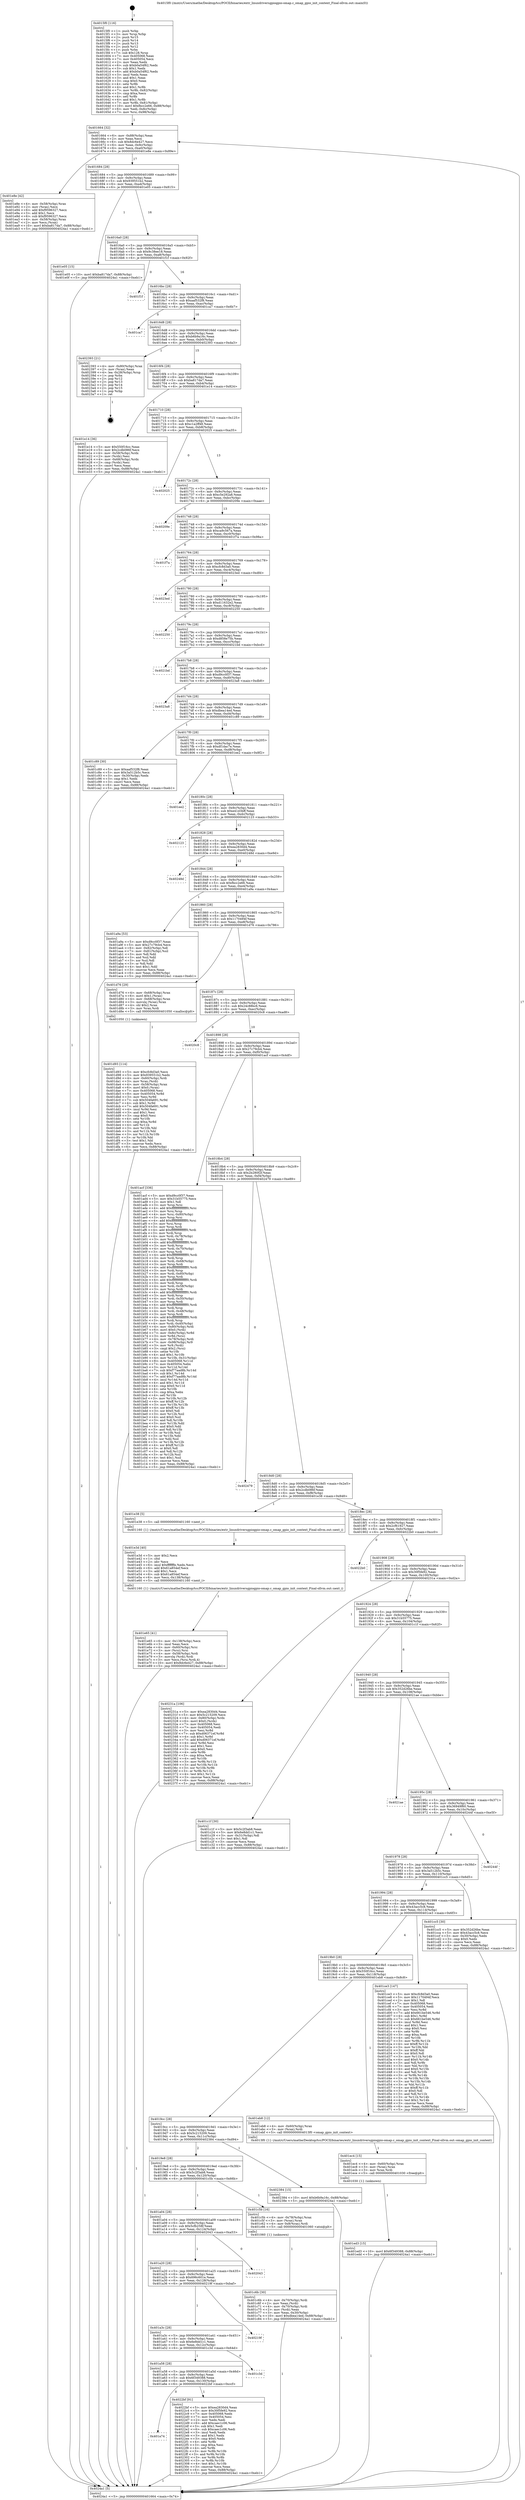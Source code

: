 digraph "0x4015f0" {
  label = "0x4015f0 (/mnt/c/Users/mathe/Desktop/tcc/POCII/binaries/extr_linuxdriversgpiogpio-omap.c_omap_gpio_init_context_Final-ollvm.out::main(0))"
  labelloc = "t"
  node[shape=record]

  Entry [label="",width=0.3,height=0.3,shape=circle,fillcolor=black,style=filled]
  "0x401664" [label="{
     0x401664 [32]\l
     | [instrs]\l
     &nbsp;&nbsp;0x401664 \<+6\>: mov -0x88(%rbp),%eax\l
     &nbsp;&nbsp;0x40166a \<+2\>: mov %eax,%ecx\l
     &nbsp;&nbsp;0x40166c \<+6\>: sub $0x8dc6e427,%ecx\l
     &nbsp;&nbsp;0x401672 \<+6\>: mov %eax,-0x9c(%rbp)\l
     &nbsp;&nbsp;0x401678 \<+6\>: mov %ecx,-0xa0(%rbp)\l
     &nbsp;&nbsp;0x40167e \<+6\>: je 0000000000401e8e \<main+0x89e\>\l
  }"]
  "0x401e8e" [label="{
     0x401e8e [42]\l
     | [instrs]\l
     &nbsp;&nbsp;0x401e8e \<+4\>: mov -0x58(%rbp),%rax\l
     &nbsp;&nbsp;0x401e92 \<+2\>: mov (%rax),%ecx\l
     &nbsp;&nbsp;0x401e94 \<+6\>: add $0xf9596327,%ecx\l
     &nbsp;&nbsp;0x401e9a \<+3\>: add $0x1,%ecx\l
     &nbsp;&nbsp;0x401e9d \<+6\>: sub $0xf9596327,%ecx\l
     &nbsp;&nbsp;0x401ea3 \<+4\>: mov -0x58(%rbp),%rax\l
     &nbsp;&nbsp;0x401ea7 \<+2\>: mov %ecx,(%rax)\l
     &nbsp;&nbsp;0x401ea9 \<+10\>: movl $0xba817da7,-0x88(%rbp)\l
     &nbsp;&nbsp;0x401eb3 \<+5\>: jmp 00000000004024a1 \<main+0xeb1\>\l
  }"]
  "0x401684" [label="{
     0x401684 [28]\l
     | [instrs]\l
     &nbsp;&nbsp;0x401684 \<+5\>: jmp 0000000000401689 \<main+0x99\>\l
     &nbsp;&nbsp;0x401689 \<+6\>: mov -0x9c(%rbp),%eax\l
     &nbsp;&nbsp;0x40168f \<+5\>: sub $0x939551b2,%eax\l
     &nbsp;&nbsp;0x401694 \<+6\>: mov %eax,-0xa4(%rbp)\l
     &nbsp;&nbsp;0x40169a \<+6\>: je 0000000000401e05 \<main+0x815\>\l
  }"]
  Exit [label="",width=0.3,height=0.3,shape=circle,fillcolor=black,style=filled,peripheries=2]
  "0x401e05" [label="{
     0x401e05 [15]\l
     | [instrs]\l
     &nbsp;&nbsp;0x401e05 \<+10\>: movl $0xba817da7,-0x88(%rbp)\l
     &nbsp;&nbsp;0x401e0f \<+5\>: jmp 00000000004024a1 \<main+0xeb1\>\l
  }"]
  "0x4016a0" [label="{
     0x4016a0 [28]\l
     | [instrs]\l
     &nbsp;&nbsp;0x4016a0 \<+5\>: jmp 00000000004016a5 \<main+0xb5\>\l
     &nbsp;&nbsp;0x4016a5 \<+6\>: mov -0x9c(%rbp),%eax\l
     &nbsp;&nbsp;0x4016ab \<+5\>: sub $0x9c38ee18,%eax\l
     &nbsp;&nbsp;0x4016b0 \<+6\>: mov %eax,-0xa8(%rbp)\l
     &nbsp;&nbsp;0x4016b6 \<+6\>: je 0000000000401f1f \<main+0x92f\>\l
  }"]
  "0x401a74" [label="{
     0x401a74\l
  }", style=dashed]
  "0x401f1f" [label="{
     0x401f1f\l
  }", style=dashed]
  "0x4016bc" [label="{
     0x4016bc [28]\l
     | [instrs]\l
     &nbsp;&nbsp;0x4016bc \<+5\>: jmp 00000000004016c1 \<main+0xd1\>\l
     &nbsp;&nbsp;0x4016c1 \<+6\>: mov -0x9c(%rbp),%eax\l
     &nbsp;&nbsp;0x4016c7 \<+5\>: sub $0xaaf532f8,%eax\l
     &nbsp;&nbsp;0x4016cc \<+6\>: mov %eax,-0xac(%rbp)\l
     &nbsp;&nbsp;0x4016d2 \<+6\>: je 0000000000401ca7 \<main+0x6b7\>\l
  }"]
  "0x4022bf" [label="{
     0x4022bf [91]\l
     | [instrs]\l
     &nbsp;&nbsp;0x4022bf \<+5\>: mov $0xea2830d4,%eax\l
     &nbsp;&nbsp;0x4022c4 \<+5\>: mov $0x30f5fe92,%ecx\l
     &nbsp;&nbsp;0x4022c9 \<+7\>: mov 0x405068,%edx\l
     &nbsp;&nbsp;0x4022d0 \<+7\>: mov 0x405054,%esi\l
     &nbsp;&nbsp;0x4022d7 \<+2\>: mov %edx,%edi\l
     &nbsp;&nbsp;0x4022d9 \<+6\>: add $0xcaec1c06,%edi\l
     &nbsp;&nbsp;0x4022df \<+3\>: sub $0x1,%edi\l
     &nbsp;&nbsp;0x4022e2 \<+6\>: sub $0xcaec1c06,%edi\l
     &nbsp;&nbsp;0x4022e8 \<+3\>: imul %edi,%edx\l
     &nbsp;&nbsp;0x4022eb \<+3\>: and $0x1,%edx\l
     &nbsp;&nbsp;0x4022ee \<+3\>: cmp $0x0,%edx\l
     &nbsp;&nbsp;0x4022f1 \<+4\>: sete %r8b\l
     &nbsp;&nbsp;0x4022f5 \<+3\>: cmp $0xa,%esi\l
     &nbsp;&nbsp;0x4022f8 \<+4\>: setl %r9b\l
     &nbsp;&nbsp;0x4022fc \<+3\>: mov %r8b,%r10b\l
     &nbsp;&nbsp;0x4022ff \<+3\>: and %r9b,%r10b\l
     &nbsp;&nbsp;0x402302 \<+3\>: xor %r9b,%r8b\l
     &nbsp;&nbsp;0x402305 \<+3\>: or %r8b,%r10b\l
     &nbsp;&nbsp;0x402308 \<+4\>: test $0x1,%r10b\l
     &nbsp;&nbsp;0x40230c \<+3\>: cmovne %ecx,%eax\l
     &nbsp;&nbsp;0x40230f \<+6\>: mov %eax,-0x88(%rbp)\l
     &nbsp;&nbsp;0x402315 \<+5\>: jmp 00000000004024a1 \<main+0xeb1\>\l
  }"]
  "0x401ca7" [label="{
     0x401ca7\l
  }", style=dashed]
  "0x4016d8" [label="{
     0x4016d8 [28]\l
     | [instrs]\l
     &nbsp;&nbsp;0x4016d8 \<+5\>: jmp 00000000004016dd \<main+0xed\>\l
     &nbsp;&nbsp;0x4016dd \<+6\>: mov -0x9c(%rbp),%eax\l
     &nbsp;&nbsp;0x4016e3 \<+5\>: sub $0xb6b9a16c,%eax\l
     &nbsp;&nbsp;0x4016e8 \<+6\>: mov %eax,-0xb0(%rbp)\l
     &nbsp;&nbsp;0x4016ee \<+6\>: je 0000000000402393 \<main+0xda3\>\l
  }"]
  "0x401a58" [label="{
     0x401a58 [28]\l
     | [instrs]\l
     &nbsp;&nbsp;0x401a58 \<+5\>: jmp 0000000000401a5d \<main+0x46d\>\l
     &nbsp;&nbsp;0x401a5d \<+6\>: mov -0x9c(%rbp),%eax\l
     &nbsp;&nbsp;0x401a63 \<+5\>: sub $0x6f349388,%eax\l
     &nbsp;&nbsp;0x401a68 \<+6\>: mov %eax,-0x130(%rbp)\l
     &nbsp;&nbsp;0x401a6e \<+6\>: je 00000000004022bf \<main+0xccf\>\l
  }"]
  "0x402393" [label="{
     0x402393 [21]\l
     | [instrs]\l
     &nbsp;&nbsp;0x402393 \<+4\>: mov -0x80(%rbp),%rax\l
     &nbsp;&nbsp;0x402397 \<+2\>: mov (%rax),%eax\l
     &nbsp;&nbsp;0x402399 \<+4\>: lea -0x28(%rbp),%rsp\l
     &nbsp;&nbsp;0x40239d \<+1\>: pop %rbx\l
     &nbsp;&nbsp;0x40239e \<+2\>: pop %r12\l
     &nbsp;&nbsp;0x4023a0 \<+2\>: pop %r13\l
     &nbsp;&nbsp;0x4023a2 \<+2\>: pop %r14\l
     &nbsp;&nbsp;0x4023a4 \<+2\>: pop %r15\l
     &nbsp;&nbsp;0x4023a6 \<+1\>: pop %rbp\l
     &nbsp;&nbsp;0x4023a7 \<+1\>: ret\l
  }"]
  "0x4016f4" [label="{
     0x4016f4 [28]\l
     | [instrs]\l
     &nbsp;&nbsp;0x4016f4 \<+5\>: jmp 00000000004016f9 \<main+0x109\>\l
     &nbsp;&nbsp;0x4016f9 \<+6\>: mov -0x9c(%rbp),%eax\l
     &nbsp;&nbsp;0x4016ff \<+5\>: sub $0xba817da7,%eax\l
     &nbsp;&nbsp;0x401704 \<+6\>: mov %eax,-0xb4(%rbp)\l
     &nbsp;&nbsp;0x40170a \<+6\>: je 0000000000401e14 \<main+0x824\>\l
  }"]
  "0x401c3d" [label="{
     0x401c3d\l
  }", style=dashed]
  "0x401e14" [label="{
     0x401e14 [36]\l
     | [instrs]\l
     &nbsp;&nbsp;0x401e14 \<+5\>: mov $0x550f16cc,%eax\l
     &nbsp;&nbsp;0x401e19 \<+5\>: mov $0x2cdb086f,%ecx\l
     &nbsp;&nbsp;0x401e1e \<+4\>: mov -0x58(%rbp),%rdx\l
     &nbsp;&nbsp;0x401e22 \<+2\>: mov (%rdx),%esi\l
     &nbsp;&nbsp;0x401e24 \<+4\>: mov -0x68(%rbp),%rdx\l
     &nbsp;&nbsp;0x401e28 \<+2\>: cmp (%rdx),%esi\l
     &nbsp;&nbsp;0x401e2a \<+3\>: cmovl %ecx,%eax\l
     &nbsp;&nbsp;0x401e2d \<+6\>: mov %eax,-0x88(%rbp)\l
     &nbsp;&nbsp;0x401e33 \<+5\>: jmp 00000000004024a1 \<main+0xeb1\>\l
  }"]
  "0x401710" [label="{
     0x401710 [28]\l
     | [instrs]\l
     &nbsp;&nbsp;0x401710 \<+5\>: jmp 0000000000401715 \<main+0x125\>\l
     &nbsp;&nbsp;0x401715 \<+6\>: mov -0x9c(%rbp),%eax\l
     &nbsp;&nbsp;0x40171b \<+5\>: sub $0xc1a2ff48,%eax\l
     &nbsp;&nbsp;0x401720 \<+6\>: mov %eax,-0xb8(%rbp)\l
     &nbsp;&nbsp;0x401726 \<+6\>: je 0000000000402025 \<main+0xa35\>\l
  }"]
  "0x401a3c" [label="{
     0x401a3c [28]\l
     | [instrs]\l
     &nbsp;&nbsp;0x401a3c \<+5\>: jmp 0000000000401a41 \<main+0x451\>\l
     &nbsp;&nbsp;0x401a41 \<+6\>: mov -0x9c(%rbp),%eax\l
     &nbsp;&nbsp;0x401a47 \<+5\>: sub $0x6e8dd1c1,%eax\l
     &nbsp;&nbsp;0x401a4c \<+6\>: mov %eax,-0x12c(%rbp)\l
     &nbsp;&nbsp;0x401a52 \<+6\>: je 0000000000401c3d \<main+0x64d\>\l
  }"]
  "0x402025" [label="{
     0x402025\l
  }", style=dashed]
  "0x40172c" [label="{
     0x40172c [28]\l
     | [instrs]\l
     &nbsp;&nbsp;0x40172c \<+5\>: jmp 0000000000401731 \<main+0x141\>\l
     &nbsp;&nbsp;0x401731 \<+6\>: mov -0x9c(%rbp),%eax\l
     &nbsp;&nbsp;0x401737 \<+5\>: sub $0xc5e292a8,%eax\l
     &nbsp;&nbsp;0x40173c \<+6\>: mov %eax,-0xbc(%rbp)\l
     &nbsp;&nbsp;0x401742 \<+6\>: je 000000000040209e \<main+0xaae\>\l
  }"]
  "0x40219f" [label="{
     0x40219f\l
  }", style=dashed]
  "0x40209e" [label="{
     0x40209e\l
  }", style=dashed]
  "0x401748" [label="{
     0x401748 [28]\l
     | [instrs]\l
     &nbsp;&nbsp;0x401748 \<+5\>: jmp 000000000040174d \<main+0x15d\>\l
     &nbsp;&nbsp;0x40174d \<+6\>: mov -0x9c(%rbp),%eax\l
     &nbsp;&nbsp;0x401753 \<+5\>: sub $0xca9c567a,%eax\l
     &nbsp;&nbsp;0x401758 \<+6\>: mov %eax,-0xc0(%rbp)\l
     &nbsp;&nbsp;0x40175e \<+6\>: je 0000000000401f7a \<main+0x98a\>\l
  }"]
  "0x401a20" [label="{
     0x401a20 [28]\l
     | [instrs]\l
     &nbsp;&nbsp;0x401a20 \<+5\>: jmp 0000000000401a25 \<main+0x435\>\l
     &nbsp;&nbsp;0x401a25 \<+6\>: mov -0x9c(%rbp),%eax\l
     &nbsp;&nbsp;0x401a2b \<+5\>: sub $0x696c601e,%eax\l
     &nbsp;&nbsp;0x401a30 \<+6\>: mov %eax,-0x128(%rbp)\l
     &nbsp;&nbsp;0x401a36 \<+6\>: je 000000000040219f \<main+0xbaf\>\l
  }"]
  "0x401f7a" [label="{
     0x401f7a\l
  }", style=dashed]
  "0x401764" [label="{
     0x401764 [28]\l
     | [instrs]\l
     &nbsp;&nbsp;0x401764 \<+5\>: jmp 0000000000401769 \<main+0x179\>\l
     &nbsp;&nbsp;0x401769 \<+6\>: mov -0x9c(%rbp),%eax\l
     &nbsp;&nbsp;0x40176f \<+5\>: sub $0xcfc8d3a0,%eax\l
     &nbsp;&nbsp;0x401774 \<+6\>: mov %eax,-0xc4(%rbp)\l
     &nbsp;&nbsp;0x40177a \<+6\>: je 00000000004023ed \<main+0xdfd\>\l
  }"]
  "0x402043" [label="{
     0x402043\l
  }", style=dashed]
  "0x4023ed" [label="{
     0x4023ed\l
  }", style=dashed]
  "0x401780" [label="{
     0x401780 [28]\l
     | [instrs]\l
     &nbsp;&nbsp;0x401780 \<+5\>: jmp 0000000000401785 \<main+0x195\>\l
     &nbsp;&nbsp;0x401785 \<+6\>: mov -0x9c(%rbp),%eax\l
     &nbsp;&nbsp;0x40178b \<+5\>: sub $0xd11632e2,%eax\l
     &nbsp;&nbsp;0x401790 \<+6\>: mov %eax,-0xc8(%rbp)\l
     &nbsp;&nbsp;0x401796 \<+6\>: je 0000000000402250 \<main+0xc60\>\l
  }"]
  "0x401ed3" [label="{
     0x401ed3 [15]\l
     | [instrs]\l
     &nbsp;&nbsp;0x401ed3 \<+10\>: movl $0x6f349388,-0x88(%rbp)\l
     &nbsp;&nbsp;0x401edd \<+5\>: jmp 00000000004024a1 \<main+0xeb1\>\l
  }"]
  "0x402250" [label="{
     0x402250\l
  }", style=dashed]
  "0x40179c" [label="{
     0x40179c [28]\l
     | [instrs]\l
     &nbsp;&nbsp;0x40179c \<+5\>: jmp 00000000004017a1 \<main+0x1b1\>\l
     &nbsp;&nbsp;0x4017a1 \<+6\>: mov -0x9c(%rbp),%eax\l
     &nbsp;&nbsp;0x4017a7 \<+5\>: sub $0xd858e75b,%eax\l
     &nbsp;&nbsp;0x4017ac \<+6\>: mov %eax,-0xcc(%rbp)\l
     &nbsp;&nbsp;0x4017b2 \<+6\>: je 00000000004021bd \<main+0xbcd\>\l
  }"]
  "0x401ec4" [label="{
     0x401ec4 [15]\l
     | [instrs]\l
     &nbsp;&nbsp;0x401ec4 \<+4\>: mov -0x60(%rbp),%rax\l
     &nbsp;&nbsp;0x401ec8 \<+3\>: mov (%rax),%rax\l
     &nbsp;&nbsp;0x401ecb \<+3\>: mov %rax,%rdi\l
     &nbsp;&nbsp;0x401ece \<+5\>: call 0000000000401030 \<free@plt\>\l
     | [calls]\l
     &nbsp;&nbsp;0x401030 \{1\} (unknown)\l
  }"]
  "0x4021bd" [label="{
     0x4021bd\l
  }", style=dashed]
  "0x4017b8" [label="{
     0x4017b8 [28]\l
     | [instrs]\l
     &nbsp;&nbsp;0x4017b8 \<+5\>: jmp 00000000004017bd \<main+0x1cd\>\l
     &nbsp;&nbsp;0x4017bd \<+6\>: mov -0x9c(%rbp),%eax\l
     &nbsp;&nbsp;0x4017c3 \<+5\>: sub $0xd9cc0f37,%eax\l
     &nbsp;&nbsp;0x4017c8 \<+6\>: mov %eax,-0xd0(%rbp)\l
     &nbsp;&nbsp;0x4017ce \<+6\>: je 00000000004023a8 \<main+0xdb8\>\l
  }"]
  "0x401e65" [label="{
     0x401e65 [41]\l
     | [instrs]\l
     &nbsp;&nbsp;0x401e65 \<+6\>: mov -0x138(%rbp),%ecx\l
     &nbsp;&nbsp;0x401e6b \<+3\>: imul %eax,%ecx\l
     &nbsp;&nbsp;0x401e6e \<+4\>: mov -0x60(%rbp),%rsi\l
     &nbsp;&nbsp;0x401e72 \<+3\>: mov (%rsi),%rsi\l
     &nbsp;&nbsp;0x401e75 \<+4\>: mov -0x58(%rbp),%rdi\l
     &nbsp;&nbsp;0x401e79 \<+3\>: movslq (%rdi),%rdi\l
     &nbsp;&nbsp;0x401e7c \<+3\>: mov %ecx,(%rsi,%rdi,4)\l
     &nbsp;&nbsp;0x401e7f \<+10\>: movl $0x8dc6e427,-0x88(%rbp)\l
     &nbsp;&nbsp;0x401e89 \<+5\>: jmp 00000000004024a1 \<main+0xeb1\>\l
  }"]
  "0x4023a8" [label="{
     0x4023a8\l
  }", style=dashed]
  "0x4017d4" [label="{
     0x4017d4 [28]\l
     | [instrs]\l
     &nbsp;&nbsp;0x4017d4 \<+5\>: jmp 00000000004017d9 \<main+0x1e9\>\l
     &nbsp;&nbsp;0x4017d9 \<+6\>: mov -0x9c(%rbp),%eax\l
     &nbsp;&nbsp;0x4017df \<+5\>: sub $0xdbea14ed,%eax\l
     &nbsp;&nbsp;0x4017e4 \<+6\>: mov %eax,-0xd4(%rbp)\l
     &nbsp;&nbsp;0x4017ea \<+6\>: je 0000000000401c89 \<main+0x699\>\l
  }"]
  "0x401e3d" [label="{
     0x401e3d [40]\l
     | [instrs]\l
     &nbsp;&nbsp;0x401e3d \<+5\>: mov $0x2,%ecx\l
     &nbsp;&nbsp;0x401e42 \<+1\>: cltd\l
     &nbsp;&nbsp;0x401e43 \<+2\>: idiv %ecx\l
     &nbsp;&nbsp;0x401e45 \<+6\>: imul $0xfffffffe,%edx,%ecx\l
     &nbsp;&nbsp;0x401e4b \<+6\>: add $0x61a854ef,%ecx\l
     &nbsp;&nbsp;0x401e51 \<+3\>: add $0x1,%ecx\l
     &nbsp;&nbsp;0x401e54 \<+6\>: sub $0x61a854ef,%ecx\l
     &nbsp;&nbsp;0x401e5a \<+6\>: mov %ecx,-0x138(%rbp)\l
     &nbsp;&nbsp;0x401e60 \<+5\>: call 0000000000401160 \<next_i\>\l
     | [calls]\l
     &nbsp;&nbsp;0x401160 \{1\} (/mnt/c/Users/mathe/Desktop/tcc/POCII/binaries/extr_linuxdriversgpiogpio-omap.c_omap_gpio_init_context_Final-ollvm.out::next_i)\l
  }"]
  "0x401c89" [label="{
     0x401c89 [30]\l
     | [instrs]\l
     &nbsp;&nbsp;0x401c89 \<+5\>: mov $0xaaf532f8,%eax\l
     &nbsp;&nbsp;0x401c8e \<+5\>: mov $0x3a512b5c,%ecx\l
     &nbsp;&nbsp;0x401c93 \<+3\>: mov -0x30(%rbp),%edx\l
     &nbsp;&nbsp;0x401c96 \<+3\>: cmp $0x1,%edx\l
     &nbsp;&nbsp;0x401c99 \<+3\>: cmovl %ecx,%eax\l
     &nbsp;&nbsp;0x401c9c \<+6\>: mov %eax,-0x88(%rbp)\l
     &nbsp;&nbsp;0x401ca2 \<+5\>: jmp 00000000004024a1 \<main+0xeb1\>\l
  }"]
  "0x4017f0" [label="{
     0x4017f0 [28]\l
     | [instrs]\l
     &nbsp;&nbsp;0x4017f0 \<+5\>: jmp 00000000004017f5 \<main+0x205\>\l
     &nbsp;&nbsp;0x4017f5 \<+6\>: mov -0x9c(%rbp),%eax\l
     &nbsp;&nbsp;0x4017fb \<+5\>: sub $0xdf1dac7e,%eax\l
     &nbsp;&nbsp;0x401800 \<+6\>: mov %eax,-0xd8(%rbp)\l
     &nbsp;&nbsp;0x401806 \<+6\>: je 0000000000401ee2 \<main+0x8f2\>\l
  }"]
  "0x401d93" [label="{
     0x401d93 [114]\l
     | [instrs]\l
     &nbsp;&nbsp;0x401d93 \<+5\>: mov $0xcfc8d3a0,%ecx\l
     &nbsp;&nbsp;0x401d98 \<+5\>: mov $0x939551b2,%edx\l
     &nbsp;&nbsp;0x401d9d \<+4\>: mov -0x60(%rbp),%rdi\l
     &nbsp;&nbsp;0x401da1 \<+3\>: mov %rax,(%rdi)\l
     &nbsp;&nbsp;0x401da4 \<+4\>: mov -0x58(%rbp),%rax\l
     &nbsp;&nbsp;0x401da8 \<+6\>: movl $0x0,(%rax)\l
     &nbsp;&nbsp;0x401dae \<+7\>: mov 0x405068,%esi\l
     &nbsp;&nbsp;0x401db5 \<+8\>: mov 0x405054,%r8d\l
     &nbsp;&nbsp;0x401dbd \<+3\>: mov %esi,%r9d\l
     &nbsp;&nbsp;0x401dc0 \<+7\>: sub $0x504fa691,%r9d\l
     &nbsp;&nbsp;0x401dc7 \<+4\>: sub $0x1,%r9d\l
     &nbsp;&nbsp;0x401dcb \<+7\>: add $0x504fa691,%r9d\l
     &nbsp;&nbsp;0x401dd2 \<+4\>: imul %r9d,%esi\l
     &nbsp;&nbsp;0x401dd6 \<+3\>: and $0x1,%esi\l
     &nbsp;&nbsp;0x401dd9 \<+3\>: cmp $0x0,%esi\l
     &nbsp;&nbsp;0x401ddc \<+4\>: sete %r10b\l
     &nbsp;&nbsp;0x401de0 \<+4\>: cmp $0xa,%r8d\l
     &nbsp;&nbsp;0x401de4 \<+4\>: setl %r11b\l
     &nbsp;&nbsp;0x401de8 \<+3\>: mov %r10b,%bl\l
     &nbsp;&nbsp;0x401deb \<+3\>: and %r11b,%bl\l
     &nbsp;&nbsp;0x401dee \<+3\>: xor %r11b,%r10b\l
     &nbsp;&nbsp;0x401df1 \<+3\>: or %r10b,%bl\l
     &nbsp;&nbsp;0x401df4 \<+3\>: test $0x1,%bl\l
     &nbsp;&nbsp;0x401df7 \<+3\>: cmovne %edx,%ecx\l
     &nbsp;&nbsp;0x401dfa \<+6\>: mov %ecx,-0x88(%rbp)\l
     &nbsp;&nbsp;0x401e00 \<+5\>: jmp 00000000004024a1 \<main+0xeb1\>\l
  }"]
  "0x401ee2" [label="{
     0x401ee2\l
  }", style=dashed]
  "0x40180c" [label="{
     0x40180c [28]\l
     | [instrs]\l
     &nbsp;&nbsp;0x40180c \<+5\>: jmp 0000000000401811 \<main+0x221\>\l
     &nbsp;&nbsp;0x401811 \<+6\>: mov -0x9c(%rbp),%eax\l
     &nbsp;&nbsp;0x401817 \<+5\>: sub $0xe41d3bff,%eax\l
     &nbsp;&nbsp;0x40181c \<+6\>: mov %eax,-0xdc(%rbp)\l
     &nbsp;&nbsp;0x401822 \<+6\>: je 0000000000402123 \<main+0xb33\>\l
  }"]
  "0x401c6b" [label="{
     0x401c6b [30]\l
     | [instrs]\l
     &nbsp;&nbsp;0x401c6b \<+4\>: mov -0x70(%rbp),%rdi\l
     &nbsp;&nbsp;0x401c6f \<+2\>: mov %eax,(%rdi)\l
     &nbsp;&nbsp;0x401c71 \<+4\>: mov -0x70(%rbp),%rdi\l
     &nbsp;&nbsp;0x401c75 \<+2\>: mov (%rdi),%eax\l
     &nbsp;&nbsp;0x401c77 \<+3\>: mov %eax,-0x30(%rbp)\l
     &nbsp;&nbsp;0x401c7a \<+10\>: movl $0xdbea14ed,-0x88(%rbp)\l
     &nbsp;&nbsp;0x401c84 \<+5\>: jmp 00000000004024a1 \<main+0xeb1\>\l
  }"]
  "0x402123" [label="{
     0x402123\l
  }", style=dashed]
  "0x401828" [label="{
     0x401828 [28]\l
     | [instrs]\l
     &nbsp;&nbsp;0x401828 \<+5\>: jmp 000000000040182d \<main+0x23d\>\l
     &nbsp;&nbsp;0x40182d \<+6\>: mov -0x9c(%rbp),%eax\l
     &nbsp;&nbsp;0x401833 \<+5\>: sub $0xea2830d4,%eax\l
     &nbsp;&nbsp;0x401838 \<+6\>: mov %eax,-0xe0(%rbp)\l
     &nbsp;&nbsp;0x40183e \<+6\>: je 000000000040248d \<main+0xe9d\>\l
  }"]
  "0x401a04" [label="{
     0x401a04 [28]\l
     | [instrs]\l
     &nbsp;&nbsp;0x401a04 \<+5\>: jmp 0000000000401a09 \<main+0x419\>\l
     &nbsp;&nbsp;0x401a09 \<+6\>: mov -0x9c(%rbp),%eax\l
     &nbsp;&nbsp;0x401a0f \<+5\>: sub $0x5cfb258f,%eax\l
     &nbsp;&nbsp;0x401a14 \<+6\>: mov %eax,-0x124(%rbp)\l
     &nbsp;&nbsp;0x401a1a \<+6\>: je 0000000000402043 \<main+0xa53\>\l
  }"]
  "0x40248d" [label="{
     0x40248d\l
  }", style=dashed]
  "0x401844" [label="{
     0x401844 [28]\l
     | [instrs]\l
     &nbsp;&nbsp;0x401844 \<+5\>: jmp 0000000000401849 \<main+0x259\>\l
     &nbsp;&nbsp;0x401849 \<+6\>: mov -0x9c(%rbp),%eax\l
     &nbsp;&nbsp;0x40184f \<+5\>: sub $0xfbcc2e66,%eax\l
     &nbsp;&nbsp;0x401854 \<+6\>: mov %eax,-0xe4(%rbp)\l
     &nbsp;&nbsp;0x40185a \<+6\>: je 0000000000401a9a \<main+0x4aa\>\l
  }"]
  "0x401c5b" [label="{
     0x401c5b [16]\l
     | [instrs]\l
     &nbsp;&nbsp;0x401c5b \<+4\>: mov -0x78(%rbp),%rax\l
     &nbsp;&nbsp;0x401c5f \<+3\>: mov (%rax),%rax\l
     &nbsp;&nbsp;0x401c62 \<+4\>: mov 0x8(%rax),%rdi\l
     &nbsp;&nbsp;0x401c66 \<+5\>: call 0000000000401060 \<atoi@plt\>\l
     | [calls]\l
     &nbsp;&nbsp;0x401060 \{1\} (unknown)\l
  }"]
  "0x401a9a" [label="{
     0x401a9a [53]\l
     | [instrs]\l
     &nbsp;&nbsp;0x401a9a \<+5\>: mov $0xd9cc0f37,%eax\l
     &nbsp;&nbsp;0x401a9f \<+5\>: mov $0x27c79cb4,%ecx\l
     &nbsp;&nbsp;0x401aa4 \<+6\>: mov -0x82(%rbp),%dl\l
     &nbsp;&nbsp;0x401aaa \<+7\>: mov -0x81(%rbp),%sil\l
     &nbsp;&nbsp;0x401ab1 \<+3\>: mov %dl,%dil\l
     &nbsp;&nbsp;0x401ab4 \<+3\>: and %sil,%dil\l
     &nbsp;&nbsp;0x401ab7 \<+3\>: xor %sil,%dl\l
     &nbsp;&nbsp;0x401aba \<+3\>: or %dl,%dil\l
     &nbsp;&nbsp;0x401abd \<+4\>: test $0x1,%dil\l
     &nbsp;&nbsp;0x401ac1 \<+3\>: cmovne %ecx,%eax\l
     &nbsp;&nbsp;0x401ac4 \<+6\>: mov %eax,-0x88(%rbp)\l
     &nbsp;&nbsp;0x401aca \<+5\>: jmp 00000000004024a1 \<main+0xeb1\>\l
  }"]
  "0x401860" [label="{
     0x401860 [28]\l
     | [instrs]\l
     &nbsp;&nbsp;0x401860 \<+5\>: jmp 0000000000401865 \<main+0x275\>\l
     &nbsp;&nbsp;0x401865 \<+6\>: mov -0x9c(%rbp),%eax\l
     &nbsp;&nbsp;0x40186b \<+5\>: sub $0x1170494f,%eax\l
     &nbsp;&nbsp;0x401870 \<+6\>: mov %eax,-0xe8(%rbp)\l
     &nbsp;&nbsp;0x401876 \<+6\>: je 0000000000401d76 \<main+0x786\>\l
  }"]
  "0x4024a1" [label="{
     0x4024a1 [5]\l
     | [instrs]\l
     &nbsp;&nbsp;0x4024a1 \<+5\>: jmp 0000000000401664 \<main+0x74\>\l
  }"]
  "0x4015f0" [label="{
     0x4015f0 [116]\l
     | [instrs]\l
     &nbsp;&nbsp;0x4015f0 \<+1\>: push %rbp\l
     &nbsp;&nbsp;0x4015f1 \<+3\>: mov %rsp,%rbp\l
     &nbsp;&nbsp;0x4015f4 \<+2\>: push %r15\l
     &nbsp;&nbsp;0x4015f6 \<+2\>: push %r14\l
     &nbsp;&nbsp;0x4015f8 \<+2\>: push %r13\l
     &nbsp;&nbsp;0x4015fa \<+2\>: push %r12\l
     &nbsp;&nbsp;0x4015fc \<+1\>: push %rbx\l
     &nbsp;&nbsp;0x4015fd \<+7\>: sub $0x128,%rsp\l
     &nbsp;&nbsp;0x401604 \<+7\>: mov 0x405068,%eax\l
     &nbsp;&nbsp;0x40160b \<+7\>: mov 0x405054,%ecx\l
     &nbsp;&nbsp;0x401612 \<+2\>: mov %eax,%edx\l
     &nbsp;&nbsp;0x401614 \<+6\>: sub $0xb0a54f62,%edx\l
     &nbsp;&nbsp;0x40161a \<+3\>: sub $0x1,%edx\l
     &nbsp;&nbsp;0x40161d \<+6\>: add $0xb0a54f62,%edx\l
     &nbsp;&nbsp;0x401623 \<+3\>: imul %edx,%eax\l
     &nbsp;&nbsp;0x401626 \<+3\>: and $0x1,%eax\l
     &nbsp;&nbsp;0x401629 \<+3\>: cmp $0x0,%eax\l
     &nbsp;&nbsp;0x40162c \<+4\>: sete %r8b\l
     &nbsp;&nbsp;0x401630 \<+4\>: and $0x1,%r8b\l
     &nbsp;&nbsp;0x401634 \<+7\>: mov %r8b,-0x82(%rbp)\l
     &nbsp;&nbsp;0x40163b \<+3\>: cmp $0xa,%ecx\l
     &nbsp;&nbsp;0x40163e \<+4\>: setl %r8b\l
     &nbsp;&nbsp;0x401642 \<+4\>: and $0x1,%r8b\l
     &nbsp;&nbsp;0x401646 \<+7\>: mov %r8b,-0x81(%rbp)\l
     &nbsp;&nbsp;0x40164d \<+10\>: movl $0xfbcc2e66,-0x88(%rbp)\l
     &nbsp;&nbsp;0x401657 \<+6\>: mov %edi,-0x8c(%rbp)\l
     &nbsp;&nbsp;0x40165d \<+7\>: mov %rsi,-0x98(%rbp)\l
  }"]
  "0x4019e8" [label="{
     0x4019e8 [28]\l
     | [instrs]\l
     &nbsp;&nbsp;0x4019e8 \<+5\>: jmp 00000000004019ed \<main+0x3fd\>\l
     &nbsp;&nbsp;0x4019ed \<+6\>: mov -0x9c(%rbp),%eax\l
     &nbsp;&nbsp;0x4019f3 \<+5\>: sub $0x5c2f3ab8,%eax\l
     &nbsp;&nbsp;0x4019f8 \<+6\>: mov %eax,-0x120(%rbp)\l
     &nbsp;&nbsp;0x4019fe \<+6\>: je 0000000000401c5b \<main+0x66b\>\l
  }"]
  "0x401d76" [label="{
     0x401d76 [29]\l
     | [instrs]\l
     &nbsp;&nbsp;0x401d76 \<+4\>: mov -0x68(%rbp),%rax\l
     &nbsp;&nbsp;0x401d7a \<+6\>: movl $0x1,(%rax)\l
     &nbsp;&nbsp;0x401d80 \<+4\>: mov -0x68(%rbp),%rax\l
     &nbsp;&nbsp;0x401d84 \<+3\>: movslq (%rax),%rax\l
     &nbsp;&nbsp;0x401d87 \<+4\>: shl $0x2,%rax\l
     &nbsp;&nbsp;0x401d8b \<+3\>: mov %rax,%rdi\l
     &nbsp;&nbsp;0x401d8e \<+5\>: call 0000000000401050 \<malloc@plt\>\l
     | [calls]\l
     &nbsp;&nbsp;0x401050 \{1\} (unknown)\l
  }"]
  "0x40187c" [label="{
     0x40187c [28]\l
     | [instrs]\l
     &nbsp;&nbsp;0x40187c \<+5\>: jmp 0000000000401881 \<main+0x291\>\l
     &nbsp;&nbsp;0x401881 \<+6\>: mov -0x9c(%rbp),%eax\l
     &nbsp;&nbsp;0x401887 \<+5\>: sub $0x24c88bc6,%eax\l
     &nbsp;&nbsp;0x40188c \<+6\>: mov %eax,-0xec(%rbp)\l
     &nbsp;&nbsp;0x401892 \<+6\>: je 00000000004020c8 \<main+0xad8\>\l
  }"]
  "0x402384" [label="{
     0x402384 [15]\l
     | [instrs]\l
     &nbsp;&nbsp;0x402384 \<+10\>: movl $0xb6b9a16c,-0x88(%rbp)\l
     &nbsp;&nbsp;0x40238e \<+5\>: jmp 00000000004024a1 \<main+0xeb1\>\l
  }"]
  "0x4020c8" [label="{
     0x4020c8\l
  }", style=dashed]
  "0x401898" [label="{
     0x401898 [28]\l
     | [instrs]\l
     &nbsp;&nbsp;0x401898 \<+5\>: jmp 000000000040189d \<main+0x2ad\>\l
     &nbsp;&nbsp;0x40189d \<+6\>: mov -0x9c(%rbp),%eax\l
     &nbsp;&nbsp;0x4018a3 \<+5\>: sub $0x27c79cb4,%eax\l
     &nbsp;&nbsp;0x4018a8 \<+6\>: mov %eax,-0xf0(%rbp)\l
     &nbsp;&nbsp;0x4018ae \<+6\>: je 0000000000401acf \<main+0x4df\>\l
  }"]
  "0x4019cc" [label="{
     0x4019cc [28]\l
     | [instrs]\l
     &nbsp;&nbsp;0x4019cc \<+5\>: jmp 00000000004019d1 \<main+0x3e1\>\l
     &nbsp;&nbsp;0x4019d1 \<+6\>: mov -0x9c(%rbp),%eax\l
     &nbsp;&nbsp;0x4019d7 \<+5\>: sub $0x5c215209,%eax\l
     &nbsp;&nbsp;0x4019dc \<+6\>: mov %eax,-0x11c(%rbp)\l
     &nbsp;&nbsp;0x4019e2 \<+6\>: je 0000000000402384 \<main+0xd94\>\l
  }"]
  "0x401acf" [label="{
     0x401acf [336]\l
     | [instrs]\l
     &nbsp;&nbsp;0x401acf \<+5\>: mov $0xd9cc0f37,%eax\l
     &nbsp;&nbsp;0x401ad4 \<+5\>: mov $0x31b55775,%ecx\l
     &nbsp;&nbsp;0x401ad9 \<+2\>: mov $0x1,%dl\l
     &nbsp;&nbsp;0x401adb \<+3\>: mov %rsp,%rsi\l
     &nbsp;&nbsp;0x401ade \<+4\>: add $0xfffffffffffffff0,%rsi\l
     &nbsp;&nbsp;0x401ae2 \<+3\>: mov %rsi,%rsp\l
     &nbsp;&nbsp;0x401ae5 \<+4\>: mov %rsi,-0x80(%rbp)\l
     &nbsp;&nbsp;0x401ae9 \<+3\>: mov %rsp,%rsi\l
     &nbsp;&nbsp;0x401aec \<+4\>: add $0xfffffffffffffff0,%rsi\l
     &nbsp;&nbsp;0x401af0 \<+3\>: mov %rsi,%rsp\l
     &nbsp;&nbsp;0x401af3 \<+3\>: mov %rsp,%rdi\l
     &nbsp;&nbsp;0x401af6 \<+4\>: add $0xfffffffffffffff0,%rdi\l
     &nbsp;&nbsp;0x401afa \<+3\>: mov %rdi,%rsp\l
     &nbsp;&nbsp;0x401afd \<+4\>: mov %rdi,-0x78(%rbp)\l
     &nbsp;&nbsp;0x401b01 \<+3\>: mov %rsp,%rdi\l
     &nbsp;&nbsp;0x401b04 \<+4\>: add $0xfffffffffffffff0,%rdi\l
     &nbsp;&nbsp;0x401b08 \<+3\>: mov %rdi,%rsp\l
     &nbsp;&nbsp;0x401b0b \<+4\>: mov %rdi,-0x70(%rbp)\l
     &nbsp;&nbsp;0x401b0f \<+3\>: mov %rsp,%rdi\l
     &nbsp;&nbsp;0x401b12 \<+4\>: add $0xfffffffffffffff0,%rdi\l
     &nbsp;&nbsp;0x401b16 \<+3\>: mov %rdi,%rsp\l
     &nbsp;&nbsp;0x401b19 \<+4\>: mov %rdi,-0x68(%rbp)\l
     &nbsp;&nbsp;0x401b1d \<+3\>: mov %rsp,%rdi\l
     &nbsp;&nbsp;0x401b20 \<+4\>: add $0xfffffffffffffff0,%rdi\l
     &nbsp;&nbsp;0x401b24 \<+3\>: mov %rdi,%rsp\l
     &nbsp;&nbsp;0x401b27 \<+4\>: mov %rdi,-0x60(%rbp)\l
     &nbsp;&nbsp;0x401b2b \<+3\>: mov %rsp,%rdi\l
     &nbsp;&nbsp;0x401b2e \<+4\>: add $0xfffffffffffffff0,%rdi\l
     &nbsp;&nbsp;0x401b32 \<+3\>: mov %rdi,%rsp\l
     &nbsp;&nbsp;0x401b35 \<+4\>: mov %rdi,-0x58(%rbp)\l
     &nbsp;&nbsp;0x401b39 \<+3\>: mov %rsp,%rdi\l
     &nbsp;&nbsp;0x401b3c \<+4\>: add $0xfffffffffffffff0,%rdi\l
     &nbsp;&nbsp;0x401b40 \<+3\>: mov %rdi,%rsp\l
     &nbsp;&nbsp;0x401b43 \<+4\>: mov %rdi,-0x50(%rbp)\l
     &nbsp;&nbsp;0x401b47 \<+3\>: mov %rsp,%rdi\l
     &nbsp;&nbsp;0x401b4a \<+4\>: add $0xfffffffffffffff0,%rdi\l
     &nbsp;&nbsp;0x401b4e \<+3\>: mov %rdi,%rsp\l
     &nbsp;&nbsp;0x401b51 \<+4\>: mov %rdi,-0x48(%rbp)\l
     &nbsp;&nbsp;0x401b55 \<+3\>: mov %rsp,%rdi\l
     &nbsp;&nbsp;0x401b58 \<+4\>: add $0xfffffffffffffff0,%rdi\l
     &nbsp;&nbsp;0x401b5c \<+3\>: mov %rdi,%rsp\l
     &nbsp;&nbsp;0x401b5f \<+4\>: mov %rdi,-0x40(%rbp)\l
     &nbsp;&nbsp;0x401b63 \<+4\>: mov -0x80(%rbp),%rdi\l
     &nbsp;&nbsp;0x401b67 \<+6\>: movl $0x0,(%rdi)\l
     &nbsp;&nbsp;0x401b6d \<+7\>: mov -0x8c(%rbp),%r8d\l
     &nbsp;&nbsp;0x401b74 \<+3\>: mov %r8d,(%rsi)\l
     &nbsp;&nbsp;0x401b77 \<+4\>: mov -0x78(%rbp),%rdi\l
     &nbsp;&nbsp;0x401b7b \<+7\>: mov -0x98(%rbp),%r9\l
     &nbsp;&nbsp;0x401b82 \<+3\>: mov %r9,(%rdi)\l
     &nbsp;&nbsp;0x401b85 \<+3\>: cmpl $0x2,(%rsi)\l
     &nbsp;&nbsp;0x401b88 \<+4\>: setne %r10b\l
     &nbsp;&nbsp;0x401b8c \<+4\>: and $0x1,%r10b\l
     &nbsp;&nbsp;0x401b90 \<+4\>: mov %r10b,-0x31(%rbp)\l
     &nbsp;&nbsp;0x401b94 \<+8\>: mov 0x405068,%r11d\l
     &nbsp;&nbsp;0x401b9c \<+7\>: mov 0x405054,%ebx\l
     &nbsp;&nbsp;0x401ba3 \<+3\>: mov %r11d,%r14d\l
     &nbsp;&nbsp;0x401ba6 \<+7\>: sub $0xf77aad8b,%r14d\l
     &nbsp;&nbsp;0x401bad \<+4\>: sub $0x1,%r14d\l
     &nbsp;&nbsp;0x401bb1 \<+7\>: add $0xf77aad8b,%r14d\l
     &nbsp;&nbsp;0x401bb8 \<+4\>: imul %r14d,%r11d\l
     &nbsp;&nbsp;0x401bbc \<+4\>: and $0x1,%r11d\l
     &nbsp;&nbsp;0x401bc0 \<+4\>: cmp $0x0,%r11d\l
     &nbsp;&nbsp;0x401bc4 \<+4\>: sete %r10b\l
     &nbsp;&nbsp;0x401bc8 \<+3\>: cmp $0xa,%ebx\l
     &nbsp;&nbsp;0x401bcb \<+4\>: setl %r15b\l
     &nbsp;&nbsp;0x401bcf \<+3\>: mov %r10b,%r12b\l
     &nbsp;&nbsp;0x401bd2 \<+4\>: xor $0xff,%r12b\l
     &nbsp;&nbsp;0x401bd6 \<+3\>: mov %r15b,%r13b\l
     &nbsp;&nbsp;0x401bd9 \<+4\>: xor $0xff,%r13b\l
     &nbsp;&nbsp;0x401bdd \<+3\>: xor $0x0,%dl\l
     &nbsp;&nbsp;0x401be0 \<+3\>: mov %r12b,%sil\l
     &nbsp;&nbsp;0x401be3 \<+4\>: and $0x0,%sil\l
     &nbsp;&nbsp;0x401be7 \<+3\>: and %dl,%r10b\l
     &nbsp;&nbsp;0x401bea \<+3\>: mov %r13b,%dil\l
     &nbsp;&nbsp;0x401bed \<+4\>: and $0x0,%dil\l
     &nbsp;&nbsp;0x401bf1 \<+3\>: and %dl,%r15b\l
     &nbsp;&nbsp;0x401bf4 \<+3\>: or %r10b,%sil\l
     &nbsp;&nbsp;0x401bf7 \<+3\>: or %r15b,%dil\l
     &nbsp;&nbsp;0x401bfa \<+3\>: xor %dil,%sil\l
     &nbsp;&nbsp;0x401bfd \<+3\>: or %r13b,%r12b\l
     &nbsp;&nbsp;0x401c00 \<+4\>: xor $0xff,%r12b\l
     &nbsp;&nbsp;0x401c04 \<+3\>: or $0x0,%dl\l
     &nbsp;&nbsp;0x401c07 \<+3\>: and %dl,%r12b\l
     &nbsp;&nbsp;0x401c0a \<+3\>: or %r12b,%sil\l
     &nbsp;&nbsp;0x401c0d \<+4\>: test $0x1,%sil\l
     &nbsp;&nbsp;0x401c11 \<+3\>: cmovne %ecx,%eax\l
     &nbsp;&nbsp;0x401c14 \<+6\>: mov %eax,-0x88(%rbp)\l
     &nbsp;&nbsp;0x401c1a \<+5\>: jmp 00000000004024a1 \<main+0xeb1\>\l
  }"]
  "0x4018b4" [label="{
     0x4018b4 [28]\l
     | [instrs]\l
     &nbsp;&nbsp;0x4018b4 \<+5\>: jmp 00000000004018b9 \<main+0x2c9\>\l
     &nbsp;&nbsp;0x4018b9 \<+6\>: mov -0x9c(%rbp),%eax\l
     &nbsp;&nbsp;0x4018bf \<+5\>: sub $0x2b280f2f,%eax\l
     &nbsp;&nbsp;0x4018c4 \<+6\>: mov %eax,-0xf4(%rbp)\l
     &nbsp;&nbsp;0x4018ca \<+6\>: je 0000000000402479 \<main+0xe89\>\l
  }"]
  "0x401eb8" [label="{
     0x401eb8 [12]\l
     | [instrs]\l
     &nbsp;&nbsp;0x401eb8 \<+4\>: mov -0x60(%rbp),%rax\l
     &nbsp;&nbsp;0x401ebc \<+3\>: mov (%rax),%rdi\l
     &nbsp;&nbsp;0x401ebf \<+5\>: call 00000000004013f0 \<omap_gpio_init_context\>\l
     | [calls]\l
     &nbsp;&nbsp;0x4013f0 \{1\} (/mnt/c/Users/mathe/Desktop/tcc/POCII/binaries/extr_linuxdriversgpiogpio-omap.c_omap_gpio_init_context_Final-ollvm.out::omap_gpio_init_context)\l
  }"]
  "0x4019b0" [label="{
     0x4019b0 [28]\l
     | [instrs]\l
     &nbsp;&nbsp;0x4019b0 \<+5\>: jmp 00000000004019b5 \<main+0x3c5\>\l
     &nbsp;&nbsp;0x4019b5 \<+6\>: mov -0x9c(%rbp),%eax\l
     &nbsp;&nbsp;0x4019bb \<+5\>: sub $0x550f16cc,%eax\l
     &nbsp;&nbsp;0x4019c0 \<+6\>: mov %eax,-0x118(%rbp)\l
     &nbsp;&nbsp;0x4019c6 \<+6\>: je 0000000000401eb8 \<main+0x8c8\>\l
  }"]
  "0x402479" [label="{
     0x402479\l
  }", style=dashed]
  "0x4018d0" [label="{
     0x4018d0 [28]\l
     | [instrs]\l
     &nbsp;&nbsp;0x4018d0 \<+5\>: jmp 00000000004018d5 \<main+0x2e5\>\l
     &nbsp;&nbsp;0x4018d5 \<+6\>: mov -0x9c(%rbp),%eax\l
     &nbsp;&nbsp;0x4018db \<+5\>: sub $0x2cdb086f,%eax\l
     &nbsp;&nbsp;0x4018e0 \<+6\>: mov %eax,-0xf8(%rbp)\l
     &nbsp;&nbsp;0x4018e6 \<+6\>: je 0000000000401e38 \<main+0x848\>\l
  }"]
  "0x401ce3" [label="{
     0x401ce3 [147]\l
     | [instrs]\l
     &nbsp;&nbsp;0x401ce3 \<+5\>: mov $0xcfc8d3a0,%eax\l
     &nbsp;&nbsp;0x401ce8 \<+5\>: mov $0x1170494f,%ecx\l
     &nbsp;&nbsp;0x401ced \<+2\>: mov $0x1,%dl\l
     &nbsp;&nbsp;0x401cef \<+7\>: mov 0x405068,%esi\l
     &nbsp;&nbsp;0x401cf6 \<+7\>: mov 0x405054,%edi\l
     &nbsp;&nbsp;0x401cfd \<+3\>: mov %esi,%r8d\l
     &nbsp;&nbsp;0x401d00 \<+7\>: add $0x661be546,%r8d\l
     &nbsp;&nbsp;0x401d07 \<+4\>: sub $0x1,%r8d\l
     &nbsp;&nbsp;0x401d0b \<+7\>: sub $0x661be546,%r8d\l
     &nbsp;&nbsp;0x401d12 \<+4\>: imul %r8d,%esi\l
     &nbsp;&nbsp;0x401d16 \<+3\>: and $0x1,%esi\l
     &nbsp;&nbsp;0x401d19 \<+3\>: cmp $0x0,%esi\l
     &nbsp;&nbsp;0x401d1c \<+4\>: sete %r9b\l
     &nbsp;&nbsp;0x401d20 \<+3\>: cmp $0xa,%edi\l
     &nbsp;&nbsp;0x401d23 \<+4\>: setl %r10b\l
     &nbsp;&nbsp;0x401d27 \<+3\>: mov %r9b,%r11b\l
     &nbsp;&nbsp;0x401d2a \<+4\>: xor $0xff,%r11b\l
     &nbsp;&nbsp;0x401d2e \<+3\>: mov %r10b,%bl\l
     &nbsp;&nbsp;0x401d31 \<+3\>: xor $0xff,%bl\l
     &nbsp;&nbsp;0x401d34 \<+3\>: xor $0x0,%dl\l
     &nbsp;&nbsp;0x401d37 \<+3\>: mov %r11b,%r14b\l
     &nbsp;&nbsp;0x401d3a \<+4\>: and $0x0,%r14b\l
     &nbsp;&nbsp;0x401d3e \<+3\>: and %dl,%r9b\l
     &nbsp;&nbsp;0x401d41 \<+3\>: mov %bl,%r15b\l
     &nbsp;&nbsp;0x401d44 \<+4\>: and $0x0,%r15b\l
     &nbsp;&nbsp;0x401d48 \<+3\>: and %dl,%r10b\l
     &nbsp;&nbsp;0x401d4b \<+3\>: or %r9b,%r14b\l
     &nbsp;&nbsp;0x401d4e \<+3\>: or %r10b,%r15b\l
     &nbsp;&nbsp;0x401d51 \<+3\>: xor %r15b,%r14b\l
     &nbsp;&nbsp;0x401d54 \<+3\>: or %bl,%r11b\l
     &nbsp;&nbsp;0x401d57 \<+4\>: xor $0xff,%r11b\l
     &nbsp;&nbsp;0x401d5b \<+3\>: or $0x0,%dl\l
     &nbsp;&nbsp;0x401d5e \<+3\>: and %dl,%r11b\l
     &nbsp;&nbsp;0x401d61 \<+3\>: or %r11b,%r14b\l
     &nbsp;&nbsp;0x401d64 \<+4\>: test $0x1,%r14b\l
     &nbsp;&nbsp;0x401d68 \<+3\>: cmovne %ecx,%eax\l
     &nbsp;&nbsp;0x401d6b \<+6\>: mov %eax,-0x88(%rbp)\l
     &nbsp;&nbsp;0x401d71 \<+5\>: jmp 00000000004024a1 \<main+0xeb1\>\l
  }"]
  "0x401e38" [label="{
     0x401e38 [5]\l
     | [instrs]\l
     &nbsp;&nbsp;0x401e38 \<+5\>: call 0000000000401160 \<next_i\>\l
     | [calls]\l
     &nbsp;&nbsp;0x401160 \{1\} (/mnt/c/Users/mathe/Desktop/tcc/POCII/binaries/extr_linuxdriversgpiogpio-omap.c_omap_gpio_init_context_Final-ollvm.out::next_i)\l
  }"]
  "0x4018ec" [label="{
     0x4018ec [28]\l
     | [instrs]\l
     &nbsp;&nbsp;0x4018ec \<+5\>: jmp 00000000004018f1 \<main+0x301\>\l
     &nbsp;&nbsp;0x4018f1 \<+6\>: mov -0x9c(%rbp),%eax\l
     &nbsp;&nbsp;0x4018f7 \<+5\>: sub $0x2cf61927,%eax\l
     &nbsp;&nbsp;0x4018fc \<+6\>: mov %eax,-0xfc(%rbp)\l
     &nbsp;&nbsp;0x401902 \<+6\>: je 00000000004022b0 \<main+0xcc0\>\l
  }"]
  "0x401994" [label="{
     0x401994 [28]\l
     | [instrs]\l
     &nbsp;&nbsp;0x401994 \<+5\>: jmp 0000000000401999 \<main+0x3a9\>\l
     &nbsp;&nbsp;0x401999 \<+6\>: mov -0x9c(%rbp),%eax\l
     &nbsp;&nbsp;0x40199f \<+5\>: sub $0x43acc5c8,%eax\l
     &nbsp;&nbsp;0x4019a4 \<+6\>: mov %eax,-0x114(%rbp)\l
     &nbsp;&nbsp;0x4019aa \<+6\>: je 0000000000401ce3 \<main+0x6f3\>\l
  }"]
  "0x4022b0" [label="{
     0x4022b0\l
  }", style=dashed]
  "0x401908" [label="{
     0x401908 [28]\l
     | [instrs]\l
     &nbsp;&nbsp;0x401908 \<+5\>: jmp 000000000040190d \<main+0x31d\>\l
     &nbsp;&nbsp;0x40190d \<+6\>: mov -0x9c(%rbp),%eax\l
     &nbsp;&nbsp;0x401913 \<+5\>: sub $0x30f5fe92,%eax\l
     &nbsp;&nbsp;0x401918 \<+6\>: mov %eax,-0x100(%rbp)\l
     &nbsp;&nbsp;0x40191e \<+6\>: je 000000000040231a \<main+0xd2a\>\l
  }"]
  "0x401cc5" [label="{
     0x401cc5 [30]\l
     | [instrs]\l
     &nbsp;&nbsp;0x401cc5 \<+5\>: mov $0x352d26be,%eax\l
     &nbsp;&nbsp;0x401cca \<+5\>: mov $0x43acc5c8,%ecx\l
     &nbsp;&nbsp;0x401ccf \<+3\>: mov -0x30(%rbp),%edx\l
     &nbsp;&nbsp;0x401cd2 \<+3\>: cmp $0x0,%edx\l
     &nbsp;&nbsp;0x401cd5 \<+3\>: cmove %ecx,%eax\l
     &nbsp;&nbsp;0x401cd8 \<+6\>: mov %eax,-0x88(%rbp)\l
     &nbsp;&nbsp;0x401cde \<+5\>: jmp 00000000004024a1 \<main+0xeb1\>\l
  }"]
  "0x40231a" [label="{
     0x40231a [106]\l
     | [instrs]\l
     &nbsp;&nbsp;0x40231a \<+5\>: mov $0xea2830d4,%eax\l
     &nbsp;&nbsp;0x40231f \<+5\>: mov $0x5c215209,%ecx\l
     &nbsp;&nbsp;0x402324 \<+4\>: mov -0x80(%rbp),%rdx\l
     &nbsp;&nbsp;0x402328 \<+6\>: movl $0x0,(%rdx)\l
     &nbsp;&nbsp;0x40232e \<+7\>: mov 0x405068,%esi\l
     &nbsp;&nbsp;0x402335 \<+7\>: mov 0x405054,%edi\l
     &nbsp;&nbsp;0x40233c \<+3\>: mov %esi,%r8d\l
     &nbsp;&nbsp;0x40233f \<+7\>: sub $0xd06371ef,%r8d\l
     &nbsp;&nbsp;0x402346 \<+4\>: sub $0x1,%r8d\l
     &nbsp;&nbsp;0x40234a \<+7\>: add $0xd06371ef,%r8d\l
     &nbsp;&nbsp;0x402351 \<+4\>: imul %r8d,%esi\l
     &nbsp;&nbsp;0x402355 \<+3\>: and $0x1,%esi\l
     &nbsp;&nbsp;0x402358 \<+3\>: cmp $0x0,%esi\l
     &nbsp;&nbsp;0x40235b \<+4\>: sete %r9b\l
     &nbsp;&nbsp;0x40235f \<+3\>: cmp $0xa,%edi\l
     &nbsp;&nbsp;0x402362 \<+4\>: setl %r10b\l
     &nbsp;&nbsp;0x402366 \<+3\>: mov %r9b,%r11b\l
     &nbsp;&nbsp;0x402369 \<+3\>: and %r10b,%r11b\l
     &nbsp;&nbsp;0x40236c \<+3\>: xor %r10b,%r9b\l
     &nbsp;&nbsp;0x40236f \<+3\>: or %r9b,%r11b\l
     &nbsp;&nbsp;0x402372 \<+4\>: test $0x1,%r11b\l
     &nbsp;&nbsp;0x402376 \<+3\>: cmovne %ecx,%eax\l
     &nbsp;&nbsp;0x402379 \<+6\>: mov %eax,-0x88(%rbp)\l
     &nbsp;&nbsp;0x40237f \<+5\>: jmp 00000000004024a1 \<main+0xeb1\>\l
  }"]
  "0x401924" [label="{
     0x401924 [28]\l
     | [instrs]\l
     &nbsp;&nbsp;0x401924 \<+5\>: jmp 0000000000401929 \<main+0x339\>\l
     &nbsp;&nbsp;0x401929 \<+6\>: mov -0x9c(%rbp),%eax\l
     &nbsp;&nbsp;0x40192f \<+5\>: sub $0x31b55775,%eax\l
     &nbsp;&nbsp;0x401934 \<+6\>: mov %eax,-0x104(%rbp)\l
     &nbsp;&nbsp;0x40193a \<+6\>: je 0000000000401c1f \<main+0x62f\>\l
  }"]
  "0x401978" [label="{
     0x401978 [28]\l
     | [instrs]\l
     &nbsp;&nbsp;0x401978 \<+5\>: jmp 000000000040197d \<main+0x38d\>\l
     &nbsp;&nbsp;0x40197d \<+6\>: mov -0x9c(%rbp),%eax\l
     &nbsp;&nbsp;0x401983 \<+5\>: sub $0x3a512b5c,%eax\l
     &nbsp;&nbsp;0x401988 \<+6\>: mov %eax,-0x110(%rbp)\l
     &nbsp;&nbsp;0x40198e \<+6\>: je 0000000000401cc5 \<main+0x6d5\>\l
  }"]
  "0x401c1f" [label="{
     0x401c1f [30]\l
     | [instrs]\l
     &nbsp;&nbsp;0x401c1f \<+5\>: mov $0x5c2f3ab8,%eax\l
     &nbsp;&nbsp;0x401c24 \<+5\>: mov $0x6e8dd1c1,%ecx\l
     &nbsp;&nbsp;0x401c29 \<+3\>: mov -0x31(%rbp),%dl\l
     &nbsp;&nbsp;0x401c2c \<+3\>: test $0x1,%dl\l
     &nbsp;&nbsp;0x401c2f \<+3\>: cmovne %ecx,%eax\l
     &nbsp;&nbsp;0x401c32 \<+6\>: mov %eax,-0x88(%rbp)\l
     &nbsp;&nbsp;0x401c38 \<+5\>: jmp 00000000004024a1 \<main+0xeb1\>\l
  }"]
  "0x401940" [label="{
     0x401940 [28]\l
     | [instrs]\l
     &nbsp;&nbsp;0x401940 \<+5\>: jmp 0000000000401945 \<main+0x355\>\l
     &nbsp;&nbsp;0x401945 \<+6\>: mov -0x9c(%rbp),%eax\l
     &nbsp;&nbsp;0x40194b \<+5\>: sub $0x352d26be,%eax\l
     &nbsp;&nbsp;0x401950 \<+6\>: mov %eax,-0x108(%rbp)\l
     &nbsp;&nbsp;0x401956 \<+6\>: je 00000000004021ae \<main+0xbbe\>\l
  }"]
  "0x40244f" [label="{
     0x40244f\l
  }", style=dashed]
  "0x4021ae" [label="{
     0x4021ae\l
  }", style=dashed]
  "0x40195c" [label="{
     0x40195c [28]\l
     | [instrs]\l
     &nbsp;&nbsp;0x40195c \<+5\>: jmp 0000000000401961 \<main+0x371\>\l
     &nbsp;&nbsp;0x401961 \<+6\>: mov -0x9c(%rbp),%eax\l
     &nbsp;&nbsp;0x401967 \<+5\>: sub $0x36949f60,%eax\l
     &nbsp;&nbsp;0x40196c \<+6\>: mov %eax,-0x10c(%rbp)\l
     &nbsp;&nbsp;0x401972 \<+6\>: je 000000000040244f \<main+0xe5f\>\l
  }"]
  Entry -> "0x4015f0" [label=" 1"]
  "0x401664" -> "0x401e8e" [label=" 1"]
  "0x401664" -> "0x401684" [label=" 17"]
  "0x402393" -> Exit [label=" 1"]
  "0x401684" -> "0x401e05" [label=" 1"]
  "0x401684" -> "0x4016a0" [label=" 16"]
  "0x402384" -> "0x4024a1" [label=" 1"]
  "0x4016a0" -> "0x401f1f" [label=" 0"]
  "0x4016a0" -> "0x4016bc" [label=" 16"]
  "0x40231a" -> "0x4024a1" [label=" 1"]
  "0x4016bc" -> "0x401ca7" [label=" 0"]
  "0x4016bc" -> "0x4016d8" [label=" 16"]
  "0x4022bf" -> "0x4024a1" [label=" 1"]
  "0x4016d8" -> "0x402393" [label=" 1"]
  "0x4016d8" -> "0x4016f4" [label=" 15"]
  "0x401a58" -> "0x4022bf" [label=" 1"]
  "0x4016f4" -> "0x401e14" [label=" 2"]
  "0x4016f4" -> "0x401710" [label=" 13"]
  "0x401a58" -> "0x401a74" [label=" 0"]
  "0x401710" -> "0x402025" [label=" 0"]
  "0x401710" -> "0x40172c" [label=" 13"]
  "0x401a3c" -> "0x401c3d" [label=" 0"]
  "0x40172c" -> "0x40209e" [label=" 0"]
  "0x40172c" -> "0x401748" [label=" 13"]
  "0x401a3c" -> "0x401a58" [label=" 1"]
  "0x401748" -> "0x401f7a" [label=" 0"]
  "0x401748" -> "0x401764" [label=" 13"]
  "0x401a20" -> "0x40219f" [label=" 0"]
  "0x401764" -> "0x4023ed" [label=" 0"]
  "0x401764" -> "0x401780" [label=" 13"]
  "0x401a20" -> "0x401a3c" [label=" 1"]
  "0x401780" -> "0x402250" [label=" 0"]
  "0x401780" -> "0x40179c" [label=" 13"]
  "0x401a04" -> "0x402043" [label=" 0"]
  "0x40179c" -> "0x4021bd" [label=" 0"]
  "0x40179c" -> "0x4017b8" [label=" 13"]
  "0x401a04" -> "0x401a20" [label=" 1"]
  "0x4017b8" -> "0x4023a8" [label=" 0"]
  "0x4017b8" -> "0x4017d4" [label=" 13"]
  "0x401ed3" -> "0x4024a1" [label=" 1"]
  "0x4017d4" -> "0x401c89" [label=" 1"]
  "0x4017d4" -> "0x4017f0" [label=" 12"]
  "0x401ec4" -> "0x401ed3" [label=" 1"]
  "0x4017f0" -> "0x401ee2" [label=" 0"]
  "0x4017f0" -> "0x40180c" [label=" 12"]
  "0x401eb8" -> "0x401ec4" [label=" 1"]
  "0x40180c" -> "0x402123" [label=" 0"]
  "0x40180c" -> "0x401828" [label=" 12"]
  "0x401e8e" -> "0x4024a1" [label=" 1"]
  "0x401828" -> "0x40248d" [label=" 0"]
  "0x401828" -> "0x401844" [label=" 12"]
  "0x401e65" -> "0x4024a1" [label=" 1"]
  "0x401844" -> "0x401a9a" [label=" 1"]
  "0x401844" -> "0x401860" [label=" 11"]
  "0x401a9a" -> "0x4024a1" [label=" 1"]
  "0x4015f0" -> "0x401664" [label=" 1"]
  "0x4024a1" -> "0x401664" [label=" 17"]
  "0x401e3d" -> "0x401e65" [label=" 1"]
  "0x401860" -> "0x401d76" [label=" 1"]
  "0x401860" -> "0x40187c" [label=" 10"]
  "0x401e14" -> "0x4024a1" [label=" 2"]
  "0x40187c" -> "0x4020c8" [label=" 0"]
  "0x40187c" -> "0x401898" [label=" 10"]
  "0x401e05" -> "0x4024a1" [label=" 1"]
  "0x401898" -> "0x401acf" [label=" 1"]
  "0x401898" -> "0x4018b4" [label=" 9"]
  "0x401d76" -> "0x401d93" [label=" 1"]
  "0x401acf" -> "0x4024a1" [label=" 1"]
  "0x401ce3" -> "0x4024a1" [label=" 1"]
  "0x4018b4" -> "0x402479" [label=" 0"]
  "0x4018b4" -> "0x4018d0" [label=" 9"]
  "0x401c89" -> "0x4024a1" [label=" 1"]
  "0x4018d0" -> "0x401e38" [label=" 1"]
  "0x4018d0" -> "0x4018ec" [label=" 8"]
  "0x401c6b" -> "0x4024a1" [label=" 1"]
  "0x4018ec" -> "0x4022b0" [label=" 0"]
  "0x4018ec" -> "0x401908" [label=" 8"]
  "0x4019e8" -> "0x401a04" [label=" 1"]
  "0x401908" -> "0x40231a" [label=" 1"]
  "0x401908" -> "0x401924" [label=" 7"]
  "0x4019e8" -> "0x401c5b" [label=" 1"]
  "0x401924" -> "0x401c1f" [label=" 1"]
  "0x401924" -> "0x401940" [label=" 6"]
  "0x401c1f" -> "0x4024a1" [label=" 1"]
  "0x4019cc" -> "0x4019e8" [label=" 2"]
  "0x401940" -> "0x4021ae" [label=" 0"]
  "0x401940" -> "0x40195c" [label=" 6"]
  "0x4019cc" -> "0x402384" [label=" 1"]
  "0x40195c" -> "0x40244f" [label=" 0"]
  "0x40195c" -> "0x401978" [label=" 6"]
  "0x401e38" -> "0x401e3d" [label=" 1"]
  "0x401978" -> "0x401cc5" [label=" 1"]
  "0x401978" -> "0x401994" [label=" 5"]
  "0x401c5b" -> "0x401c6b" [label=" 1"]
  "0x401994" -> "0x401ce3" [label=" 1"]
  "0x401994" -> "0x4019b0" [label=" 4"]
  "0x401cc5" -> "0x4024a1" [label=" 1"]
  "0x4019b0" -> "0x401eb8" [label=" 1"]
  "0x4019b0" -> "0x4019cc" [label=" 3"]
  "0x401d93" -> "0x4024a1" [label=" 1"]
}
